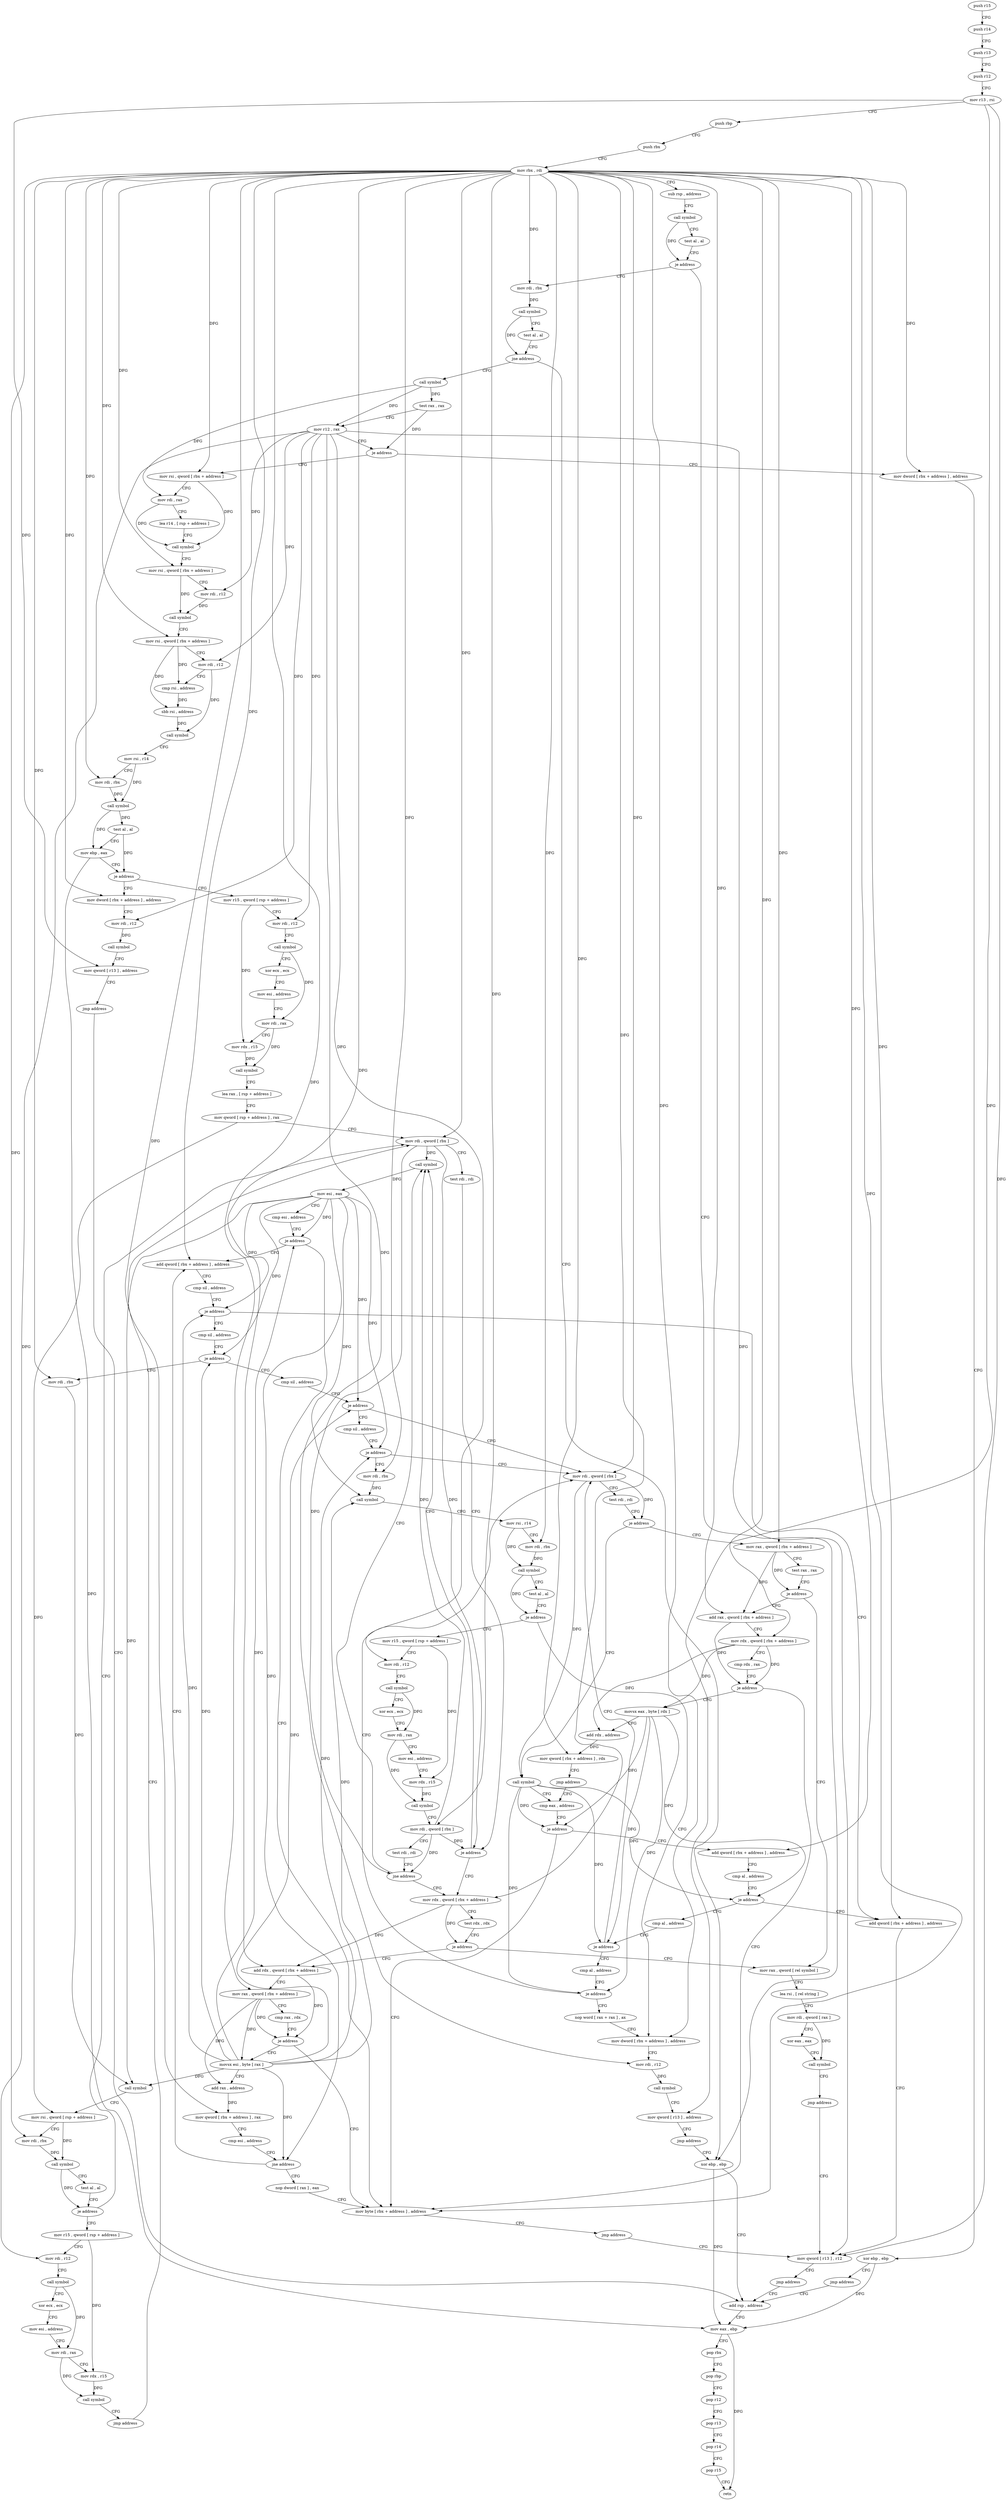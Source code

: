 digraph "func" {
"109792" [label = "push r15" ]
"109794" [label = "push r14" ]
"109796" [label = "push r13" ]
"109798" [label = "push r12" ]
"109800" [label = "mov r13 , rsi" ]
"109803" [label = "push rbp" ]
"109804" [label = "push rbx" ]
"109805" [label = "mov rbx , rdi" ]
"109808" [label = "sub rsp , address" ]
"109812" [label = "call symbol" ]
"109817" [label = "test al , al" ]
"109819" [label = "je address" ]
"109840" [label = "mov rdi , rbx" ]
"109821" [label = "xor ebp , ebp" ]
"109843" [label = "call symbol" ]
"109848" [label = "test al , al" ]
"109850" [label = "jne address" ]
"109852" [label = "call symbol" ]
"109823" [label = "add rsp , address" ]
"109857" [label = "test rax , rax" ]
"109860" [label = "mov r12 , rax" ]
"109863" [label = "je address" ]
"110424" [label = "mov dword [ rbx + address ] , address" ]
"109869" [label = "mov rsi , qword [ rbx + address ]" ]
"110431" [label = "xor ebp , ebp" ]
"110433" [label = "jmp address" ]
"109873" [label = "mov rdi , rax" ]
"109876" [label = "lea r14 , [ rsp + address ]" ]
"109881" [label = "call symbol" ]
"109886" [label = "mov rsi , qword [ rbx + address ]" ]
"109890" [label = "mov rdi , r12" ]
"109893" [label = "call symbol" ]
"109898" [label = "mov rsi , qword [ rbx + address ]" ]
"109902" [label = "mov rdi , r12" ]
"109905" [label = "cmp rsi , address" ]
"109909" [label = "sbb rsi , address" ]
"109913" [label = "call symbol" ]
"109918" [label = "mov rsi , r14" ]
"109921" [label = "mov rdi , rbx" ]
"109924" [label = "call symbol" ]
"109929" [label = "test al , al" ]
"109931" [label = "mov ebp , eax" ]
"109933" [label = "je address" ]
"110392" [label = "mov dword [ rbx + address ] , address" ]
"109939" [label = "mov r15 , qword [ rsp + address ]" ]
"109827" [label = "mov eax , ebp" ]
"109829" [label = "pop rbx" ]
"109830" [label = "pop rbp" ]
"109831" [label = "pop r12" ]
"109833" [label = "pop r13" ]
"109835" [label = "pop r14" ]
"109837" [label = "pop r15" ]
"109839" [label = "retn" ]
"110399" [label = "mov rdi , r12" ]
"110402" [label = "call symbol" ]
"110407" [label = "mov qword [ r13 ] , address" ]
"110415" [label = "jmp address" ]
"109944" [label = "mov rdi , r12" ]
"109947" [label = "call symbol" ]
"109952" [label = "xor ecx , ecx" ]
"109954" [label = "mov esi , address" ]
"109959" [label = "mov rdi , rax" ]
"109962" [label = "mov rdx , r15" ]
"109965" [label = "call symbol" ]
"109970" [label = "lea rax , [ rsp + address ]" ]
"109975" [label = "mov qword [ rsp + address ] , rax" ]
"109980" [label = "mov rdi , qword [ rbx ]" ]
"110115" [label = "mov rdx , qword [ rbx + address ]" ]
"110119" [label = "test rdx , rdx" ]
"110122" [label = "je address" ]
"110438" [label = "mov rax , qword [ rel symbol ]" ]
"110128" [label = "add rdx , qword [ rbx + address ]" ]
"109988" [label = "call symbol" ]
"109993" [label = "mov esi , eax" ]
"109995" [label = "cmp esi , address" ]
"109998" [label = "je address" ]
"110168" [label = "mov byte [ rbx + address ] , address" ]
"110004" [label = "add qword [ rbx + address ] , address" ]
"110445" [label = "lea rsi , [ rel string ]" ]
"110452" [label = "mov rdi , qword [ rax ]" ]
"110455" [label = "xor eax , eax" ]
"110457" [label = "call symbol" ]
"110462" [label = "jmp address" ]
"110261" [label = "mov qword [ r13 ] , r12" ]
"110132" [label = "mov rax , qword [ rbx + address ]" ]
"110136" [label = "cmp rax , rdx" ]
"110139" [label = "je address" ]
"110141" [label = "movsx esi , byte [ rax ]" ]
"110172" [label = "jmp address" ]
"110009" [label = "cmp sil , address" ]
"110013" [label = "je address" ]
"110256" [label = "add qword [ rbx + address ] , address" ]
"110019" [label = "cmp sil , address" ]
"110265" [label = "jmp address" ]
"110144" [label = "add rax , address" ]
"110148" [label = "mov qword [ rbx + address ] , rax" ]
"110152" [label = "cmp esi , address" ]
"110155" [label = "jne address" ]
"110161" [label = "nop dword [ rax ] , eax" ]
"110023" [label = "je address" ]
"110272" [label = "mov rdi , rbx" ]
"110029" [label = "cmp sil , address" ]
"110275" [label = "call symbol" ]
"110280" [label = "mov rsi , qword [ rsp + address ]" ]
"110285" [label = "mov rdi , rbx" ]
"110288" [label = "call symbol" ]
"110293" [label = "test al , al" ]
"110295" [label = "je address" ]
"110301" [label = "mov r15 , qword [ rsp + address ]" ]
"110033" [label = "je address" ]
"110176" [label = "mov rdi , qword [ rbx ]" ]
"110039" [label = "cmp sil , address" ]
"109983" [label = "test rdi , rdi" ]
"109986" [label = "je address" ]
"110306" [label = "mov rdi , r12" ]
"110309" [label = "call symbol" ]
"110314" [label = "xor ecx , ecx" ]
"110316" [label = "mov esi , address" ]
"110321" [label = "mov rdi , rax" ]
"110324" [label = "mov rdx , r15" ]
"110327" [label = "call symbol" ]
"110332" [label = "jmp address" ]
"110179" [label = "test rdi , rdi" ]
"110182" [label = "je address" ]
"110344" [label = "mov rax , qword [ rbx + address ]" ]
"110188" [label = "call symbol" ]
"110043" [label = "je address" ]
"110049" [label = "mov rdi , rbx" ]
"110348" [label = "test rax , rax" ]
"110351" [label = "je address" ]
"110353" [label = "add rax , qword [ rbx + address ]" ]
"110193" [label = "cmp eax , address" ]
"110052" [label = "call symbol" ]
"110057" [label = "mov rsi , r14" ]
"110060" [label = "mov rdi , rbx" ]
"110063" [label = "call symbol" ]
"110068" [label = "test al , al" ]
"110070" [label = "je address" ]
"110224" [label = "mov dword [ rbx + address ] , address" ]
"110076" [label = "mov r15 , qword [ rsp + address ]" ]
"110357" [label = "mov rdx , qword [ rbx + address ]" ]
"110361" [label = "cmp rdx , rax" ]
"110364" [label = "je address" ]
"110370" [label = "movsx eax , byte [ rdx ]" ]
"110198" [label = "add qword [ rbx + address ] , address" ]
"110203" [label = "cmp al , address" ]
"110205" [label = "je address" ]
"110207" [label = "cmp al , address" ]
"110231" [label = "mov rdi , r12" ]
"110234" [label = "call symbol" ]
"110239" [label = "mov qword [ r13 ] , address" ]
"110247" [label = "jmp address" ]
"110081" [label = "mov rdi , r12" ]
"110084" [label = "call symbol" ]
"110089" [label = "xor ecx , ecx" ]
"110091" [label = "mov rdi , rax" ]
"110094" [label = "mov esi , address" ]
"110099" [label = "mov rdx , r15" ]
"110102" [label = "call symbol" ]
"110107" [label = "mov rdi , qword [ rbx ]" ]
"110110" [label = "test rdi , rdi" ]
"110113" [label = "jne address" ]
"110373" [label = "add rdx , address" ]
"110377" [label = "mov qword [ rbx + address ] , rdx" ]
"110381" [label = "jmp address" ]
"110209" [label = "je address" ]
"110211" [label = "cmp al , address" ]
"110196" [label = "je address" ]
"110213" [label = "je address" ]
"110215" [label = "nop word [ rax + rax ] , ax" ]
"109792" -> "109794" [ label = "CFG" ]
"109794" -> "109796" [ label = "CFG" ]
"109796" -> "109798" [ label = "CFG" ]
"109798" -> "109800" [ label = "CFG" ]
"109800" -> "109803" [ label = "CFG" ]
"109800" -> "110407" [ label = "DFG" ]
"109800" -> "110261" [ label = "DFG" ]
"109800" -> "110239" [ label = "DFG" ]
"109803" -> "109804" [ label = "CFG" ]
"109804" -> "109805" [ label = "CFG" ]
"109805" -> "109808" [ label = "CFG" ]
"109805" -> "109840" [ label = "DFG" ]
"109805" -> "110424" [ label = "DFG" ]
"109805" -> "109869" [ label = "DFG" ]
"109805" -> "109886" [ label = "DFG" ]
"109805" -> "109898" [ label = "DFG" ]
"109805" -> "109921" [ label = "DFG" ]
"109805" -> "110392" [ label = "DFG" ]
"109805" -> "109980" [ label = "DFG" ]
"109805" -> "110115" [ label = "DFG" ]
"109805" -> "110128" [ label = "DFG" ]
"109805" -> "110132" [ label = "DFG" ]
"109805" -> "110168" [ label = "DFG" ]
"109805" -> "110004" [ label = "DFG" ]
"109805" -> "110148" [ label = "DFG" ]
"109805" -> "110256" [ label = "DFG" ]
"109805" -> "110272" [ label = "DFG" ]
"109805" -> "110285" [ label = "DFG" ]
"109805" -> "110176" [ label = "DFG" ]
"109805" -> "110344" [ label = "DFG" ]
"109805" -> "110049" [ label = "DFG" ]
"109805" -> "110060" [ label = "DFG" ]
"109805" -> "110353" [ label = "DFG" ]
"109805" -> "110357" [ label = "DFG" ]
"109805" -> "110224" [ label = "DFG" ]
"109805" -> "110107" [ label = "DFG" ]
"109805" -> "110377" [ label = "DFG" ]
"109805" -> "110198" [ label = "DFG" ]
"109808" -> "109812" [ label = "CFG" ]
"109812" -> "109817" [ label = "CFG" ]
"109812" -> "109819" [ label = "DFG" ]
"109817" -> "109819" [ label = "CFG" ]
"109819" -> "109840" [ label = "CFG" ]
"109819" -> "109821" [ label = "CFG" ]
"109840" -> "109843" [ label = "DFG" ]
"109821" -> "109823" [ label = "CFG" ]
"109821" -> "109827" [ label = "DFG" ]
"109843" -> "109848" [ label = "CFG" ]
"109843" -> "109850" [ label = "DFG" ]
"109848" -> "109850" [ label = "CFG" ]
"109850" -> "109821" [ label = "CFG" ]
"109850" -> "109852" [ label = "CFG" ]
"109852" -> "109857" [ label = "DFG" ]
"109852" -> "109860" [ label = "DFG" ]
"109852" -> "109873" [ label = "DFG" ]
"109823" -> "109827" [ label = "CFG" ]
"109857" -> "109860" [ label = "CFG" ]
"109857" -> "109863" [ label = "DFG" ]
"109860" -> "109863" [ label = "CFG" ]
"109860" -> "109890" [ label = "DFG" ]
"109860" -> "109902" [ label = "DFG" ]
"109860" -> "110399" [ label = "DFG" ]
"109860" -> "109944" [ label = "DFG" ]
"109860" -> "110261" [ label = "DFG" ]
"109860" -> "110306" [ label = "DFG" ]
"109860" -> "110231" [ label = "DFG" ]
"109860" -> "110081" [ label = "DFG" ]
"109863" -> "110424" [ label = "CFG" ]
"109863" -> "109869" [ label = "CFG" ]
"110424" -> "110431" [ label = "CFG" ]
"109869" -> "109873" [ label = "CFG" ]
"109869" -> "109881" [ label = "DFG" ]
"110431" -> "110433" [ label = "CFG" ]
"110431" -> "109827" [ label = "DFG" ]
"110433" -> "109823" [ label = "CFG" ]
"109873" -> "109876" [ label = "CFG" ]
"109873" -> "109881" [ label = "DFG" ]
"109876" -> "109881" [ label = "CFG" ]
"109881" -> "109886" [ label = "CFG" ]
"109886" -> "109890" [ label = "CFG" ]
"109886" -> "109893" [ label = "DFG" ]
"109890" -> "109893" [ label = "DFG" ]
"109893" -> "109898" [ label = "CFG" ]
"109898" -> "109902" [ label = "CFG" ]
"109898" -> "109905" [ label = "DFG" ]
"109898" -> "109909" [ label = "DFG" ]
"109902" -> "109905" [ label = "CFG" ]
"109902" -> "109913" [ label = "DFG" ]
"109905" -> "109909" [ label = "DFG" ]
"109909" -> "109913" [ label = "DFG" ]
"109913" -> "109918" [ label = "CFG" ]
"109918" -> "109921" [ label = "CFG" ]
"109918" -> "109924" [ label = "DFG" ]
"109921" -> "109924" [ label = "DFG" ]
"109924" -> "109929" [ label = "DFG" ]
"109924" -> "109931" [ label = "DFG" ]
"109929" -> "109931" [ label = "CFG" ]
"109929" -> "109933" [ label = "DFG" ]
"109931" -> "109933" [ label = "CFG" ]
"109931" -> "109827" [ label = "DFG" ]
"109933" -> "110392" [ label = "CFG" ]
"109933" -> "109939" [ label = "CFG" ]
"110392" -> "110399" [ label = "CFG" ]
"109939" -> "109944" [ label = "CFG" ]
"109939" -> "109962" [ label = "DFG" ]
"109827" -> "109829" [ label = "CFG" ]
"109827" -> "109839" [ label = "DFG" ]
"109829" -> "109830" [ label = "CFG" ]
"109830" -> "109831" [ label = "CFG" ]
"109831" -> "109833" [ label = "CFG" ]
"109833" -> "109835" [ label = "CFG" ]
"109835" -> "109837" [ label = "CFG" ]
"109837" -> "109839" [ label = "CFG" ]
"110399" -> "110402" [ label = "DFG" ]
"110402" -> "110407" [ label = "CFG" ]
"110407" -> "110415" [ label = "CFG" ]
"110415" -> "109823" [ label = "CFG" ]
"109944" -> "109947" [ label = "CFG" ]
"109947" -> "109952" [ label = "CFG" ]
"109947" -> "109959" [ label = "DFG" ]
"109952" -> "109954" [ label = "CFG" ]
"109954" -> "109959" [ label = "CFG" ]
"109959" -> "109962" [ label = "CFG" ]
"109959" -> "109965" [ label = "DFG" ]
"109962" -> "109965" [ label = "DFG" ]
"109965" -> "109970" [ label = "CFG" ]
"109970" -> "109975" [ label = "CFG" ]
"109975" -> "109980" [ label = "CFG" ]
"109975" -> "110280" [ label = "DFG" ]
"109980" -> "109983" [ label = "CFG" ]
"109980" -> "109986" [ label = "DFG" ]
"109980" -> "109988" [ label = "DFG" ]
"109980" -> "110113" [ label = "DFG" ]
"110115" -> "110119" [ label = "CFG" ]
"110115" -> "110122" [ label = "DFG" ]
"110115" -> "110128" [ label = "DFG" ]
"110119" -> "110122" [ label = "CFG" ]
"110122" -> "110438" [ label = "CFG" ]
"110122" -> "110128" [ label = "CFG" ]
"110438" -> "110445" [ label = "CFG" ]
"110128" -> "110132" [ label = "CFG" ]
"110128" -> "110139" [ label = "DFG" ]
"109988" -> "109993" [ label = "DFG" ]
"109993" -> "109995" [ label = "CFG" ]
"109993" -> "109998" [ label = "DFG" ]
"109993" -> "110013" [ label = "DFG" ]
"109993" -> "110155" [ label = "DFG" ]
"109993" -> "110023" [ label = "DFG" ]
"109993" -> "110275" [ label = "DFG" ]
"109993" -> "110033" [ label = "DFG" ]
"109993" -> "110043" [ label = "DFG" ]
"109993" -> "110052" [ label = "DFG" ]
"109995" -> "109998" [ label = "CFG" ]
"109998" -> "110168" [ label = "CFG" ]
"109998" -> "110004" [ label = "CFG" ]
"110168" -> "110172" [ label = "CFG" ]
"110004" -> "110009" [ label = "CFG" ]
"110445" -> "110452" [ label = "CFG" ]
"110452" -> "110455" [ label = "CFG" ]
"110452" -> "110457" [ label = "DFG" ]
"110455" -> "110457" [ label = "CFG" ]
"110457" -> "110462" [ label = "CFG" ]
"110462" -> "110261" [ label = "CFG" ]
"110261" -> "110265" [ label = "CFG" ]
"110132" -> "110136" [ label = "CFG" ]
"110132" -> "110139" [ label = "DFG" ]
"110132" -> "110141" [ label = "DFG" ]
"110132" -> "110144" [ label = "DFG" ]
"110136" -> "110139" [ label = "CFG" ]
"110139" -> "110168" [ label = "CFG" ]
"110139" -> "110141" [ label = "CFG" ]
"110141" -> "110144" [ label = "CFG" ]
"110141" -> "109998" [ label = "DFG" ]
"110141" -> "110013" [ label = "DFG" ]
"110141" -> "110155" [ label = "DFG" ]
"110141" -> "110023" [ label = "DFG" ]
"110141" -> "110275" [ label = "DFG" ]
"110141" -> "110033" [ label = "DFG" ]
"110141" -> "110043" [ label = "DFG" ]
"110141" -> "110052" [ label = "DFG" ]
"110172" -> "110261" [ label = "CFG" ]
"110009" -> "110013" [ label = "CFG" ]
"110013" -> "110256" [ label = "CFG" ]
"110013" -> "110019" [ label = "CFG" ]
"110256" -> "110261" [ label = "CFG" ]
"110019" -> "110023" [ label = "CFG" ]
"110265" -> "109823" [ label = "CFG" ]
"110144" -> "110148" [ label = "DFG" ]
"110148" -> "110152" [ label = "CFG" ]
"110152" -> "110155" [ label = "CFG" ]
"110155" -> "110004" [ label = "CFG" ]
"110155" -> "110161" [ label = "CFG" ]
"110161" -> "110168" [ label = "CFG" ]
"110023" -> "110272" [ label = "CFG" ]
"110023" -> "110029" [ label = "CFG" ]
"110272" -> "110275" [ label = "DFG" ]
"110029" -> "110033" [ label = "CFG" ]
"110275" -> "110280" [ label = "CFG" ]
"110280" -> "110285" [ label = "CFG" ]
"110280" -> "110288" [ label = "DFG" ]
"110285" -> "110288" [ label = "DFG" ]
"110288" -> "110293" [ label = "CFG" ]
"110288" -> "110295" [ label = "DFG" ]
"110293" -> "110295" [ label = "CFG" ]
"110295" -> "109980" [ label = "CFG" ]
"110295" -> "110301" [ label = "CFG" ]
"110301" -> "110306" [ label = "CFG" ]
"110301" -> "110324" [ label = "DFG" ]
"110033" -> "110176" [ label = "CFG" ]
"110033" -> "110039" [ label = "CFG" ]
"110176" -> "110179" [ label = "CFG" ]
"110176" -> "110182" [ label = "DFG" ]
"110176" -> "110188" [ label = "DFG" ]
"110039" -> "110043" [ label = "CFG" ]
"109983" -> "109986" [ label = "CFG" ]
"109986" -> "110115" [ label = "CFG" ]
"109986" -> "109988" [ label = "CFG" ]
"110306" -> "110309" [ label = "CFG" ]
"110309" -> "110314" [ label = "CFG" ]
"110309" -> "110321" [ label = "DFG" ]
"110314" -> "110316" [ label = "CFG" ]
"110316" -> "110321" [ label = "CFG" ]
"110321" -> "110324" [ label = "CFG" ]
"110321" -> "110327" [ label = "DFG" ]
"110324" -> "110327" [ label = "DFG" ]
"110327" -> "110332" [ label = "CFG" ]
"110332" -> "109980" [ label = "CFG" ]
"110179" -> "110182" [ label = "CFG" ]
"110182" -> "110344" [ label = "CFG" ]
"110182" -> "110188" [ label = "CFG" ]
"110344" -> "110348" [ label = "CFG" ]
"110344" -> "110351" [ label = "DFG" ]
"110344" -> "110353" [ label = "DFG" ]
"110188" -> "110193" [ label = "CFG" ]
"110188" -> "110196" [ label = "DFG" ]
"110188" -> "110205" [ label = "DFG" ]
"110188" -> "110209" [ label = "DFG" ]
"110188" -> "110213" [ label = "DFG" ]
"110043" -> "110176" [ label = "CFG" ]
"110043" -> "110049" [ label = "CFG" ]
"110049" -> "110052" [ label = "DFG" ]
"110348" -> "110351" [ label = "CFG" ]
"110351" -> "110438" [ label = "CFG" ]
"110351" -> "110353" [ label = "CFG" ]
"110353" -> "110357" [ label = "CFG" ]
"110353" -> "110364" [ label = "DFG" ]
"110193" -> "110196" [ label = "CFG" ]
"110052" -> "110057" [ label = "CFG" ]
"110057" -> "110060" [ label = "CFG" ]
"110057" -> "110063" [ label = "DFG" ]
"110060" -> "110063" [ label = "DFG" ]
"110063" -> "110068" [ label = "CFG" ]
"110063" -> "110070" [ label = "DFG" ]
"110068" -> "110070" [ label = "CFG" ]
"110070" -> "110224" [ label = "CFG" ]
"110070" -> "110076" [ label = "CFG" ]
"110224" -> "110231" [ label = "CFG" ]
"110076" -> "110081" [ label = "CFG" ]
"110076" -> "110099" [ label = "DFG" ]
"110357" -> "110361" [ label = "CFG" ]
"110357" -> "110364" [ label = "DFG" ]
"110357" -> "110370" [ label = "DFG" ]
"110357" -> "110373" [ label = "DFG" ]
"110361" -> "110364" [ label = "CFG" ]
"110364" -> "110168" [ label = "CFG" ]
"110364" -> "110370" [ label = "CFG" ]
"110370" -> "110373" [ label = "CFG" ]
"110370" -> "110196" [ label = "DFG" ]
"110370" -> "110205" [ label = "DFG" ]
"110370" -> "110209" [ label = "DFG" ]
"110370" -> "110213" [ label = "DFG" ]
"110198" -> "110203" [ label = "CFG" ]
"110203" -> "110205" [ label = "CFG" ]
"110205" -> "110256" [ label = "CFG" ]
"110205" -> "110207" [ label = "CFG" ]
"110207" -> "110209" [ label = "CFG" ]
"110231" -> "110234" [ label = "DFG" ]
"110234" -> "110239" [ label = "CFG" ]
"110239" -> "110247" [ label = "CFG" ]
"110247" -> "109821" [ label = "CFG" ]
"110081" -> "110084" [ label = "CFG" ]
"110084" -> "110089" [ label = "CFG" ]
"110084" -> "110091" [ label = "DFG" ]
"110089" -> "110091" [ label = "CFG" ]
"110091" -> "110094" [ label = "CFG" ]
"110091" -> "110102" [ label = "DFG" ]
"110094" -> "110099" [ label = "CFG" ]
"110099" -> "110102" [ label = "DFG" ]
"110102" -> "110107" [ label = "CFG" ]
"110107" -> "110110" [ label = "CFG" ]
"110107" -> "109986" [ label = "DFG" ]
"110107" -> "109988" [ label = "DFG" ]
"110107" -> "110113" [ label = "DFG" ]
"110110" -> "110113" [ label = "CFG" ]
"110113" -> "109988" [ label = "CFG" ]
"110113" -> "110115" [ label = "CFG" ]
"110373" -> "110377" [ label = "DFG" ]
"110377" -> "110381" [ label = "CFG" ]
"110381" -> "110193" [ label = "CFG" ]
"110209" -> "110176" [ label = "CFG" ]
"110209" -> "110211" [ label = "CFG" ]
"110211" -> "110213" [ label = "CFG" ]
"110196" -> "110168" [ label = "CFG" ]
"110196" -> "110198" [ label = "CFG" ]
"110213" -> "110176" [ label = "CFG" ]
"110213" -> "110215" [ label = "CFG" ]
"110215" -> "110224" [ label = "CFG" ]
}
